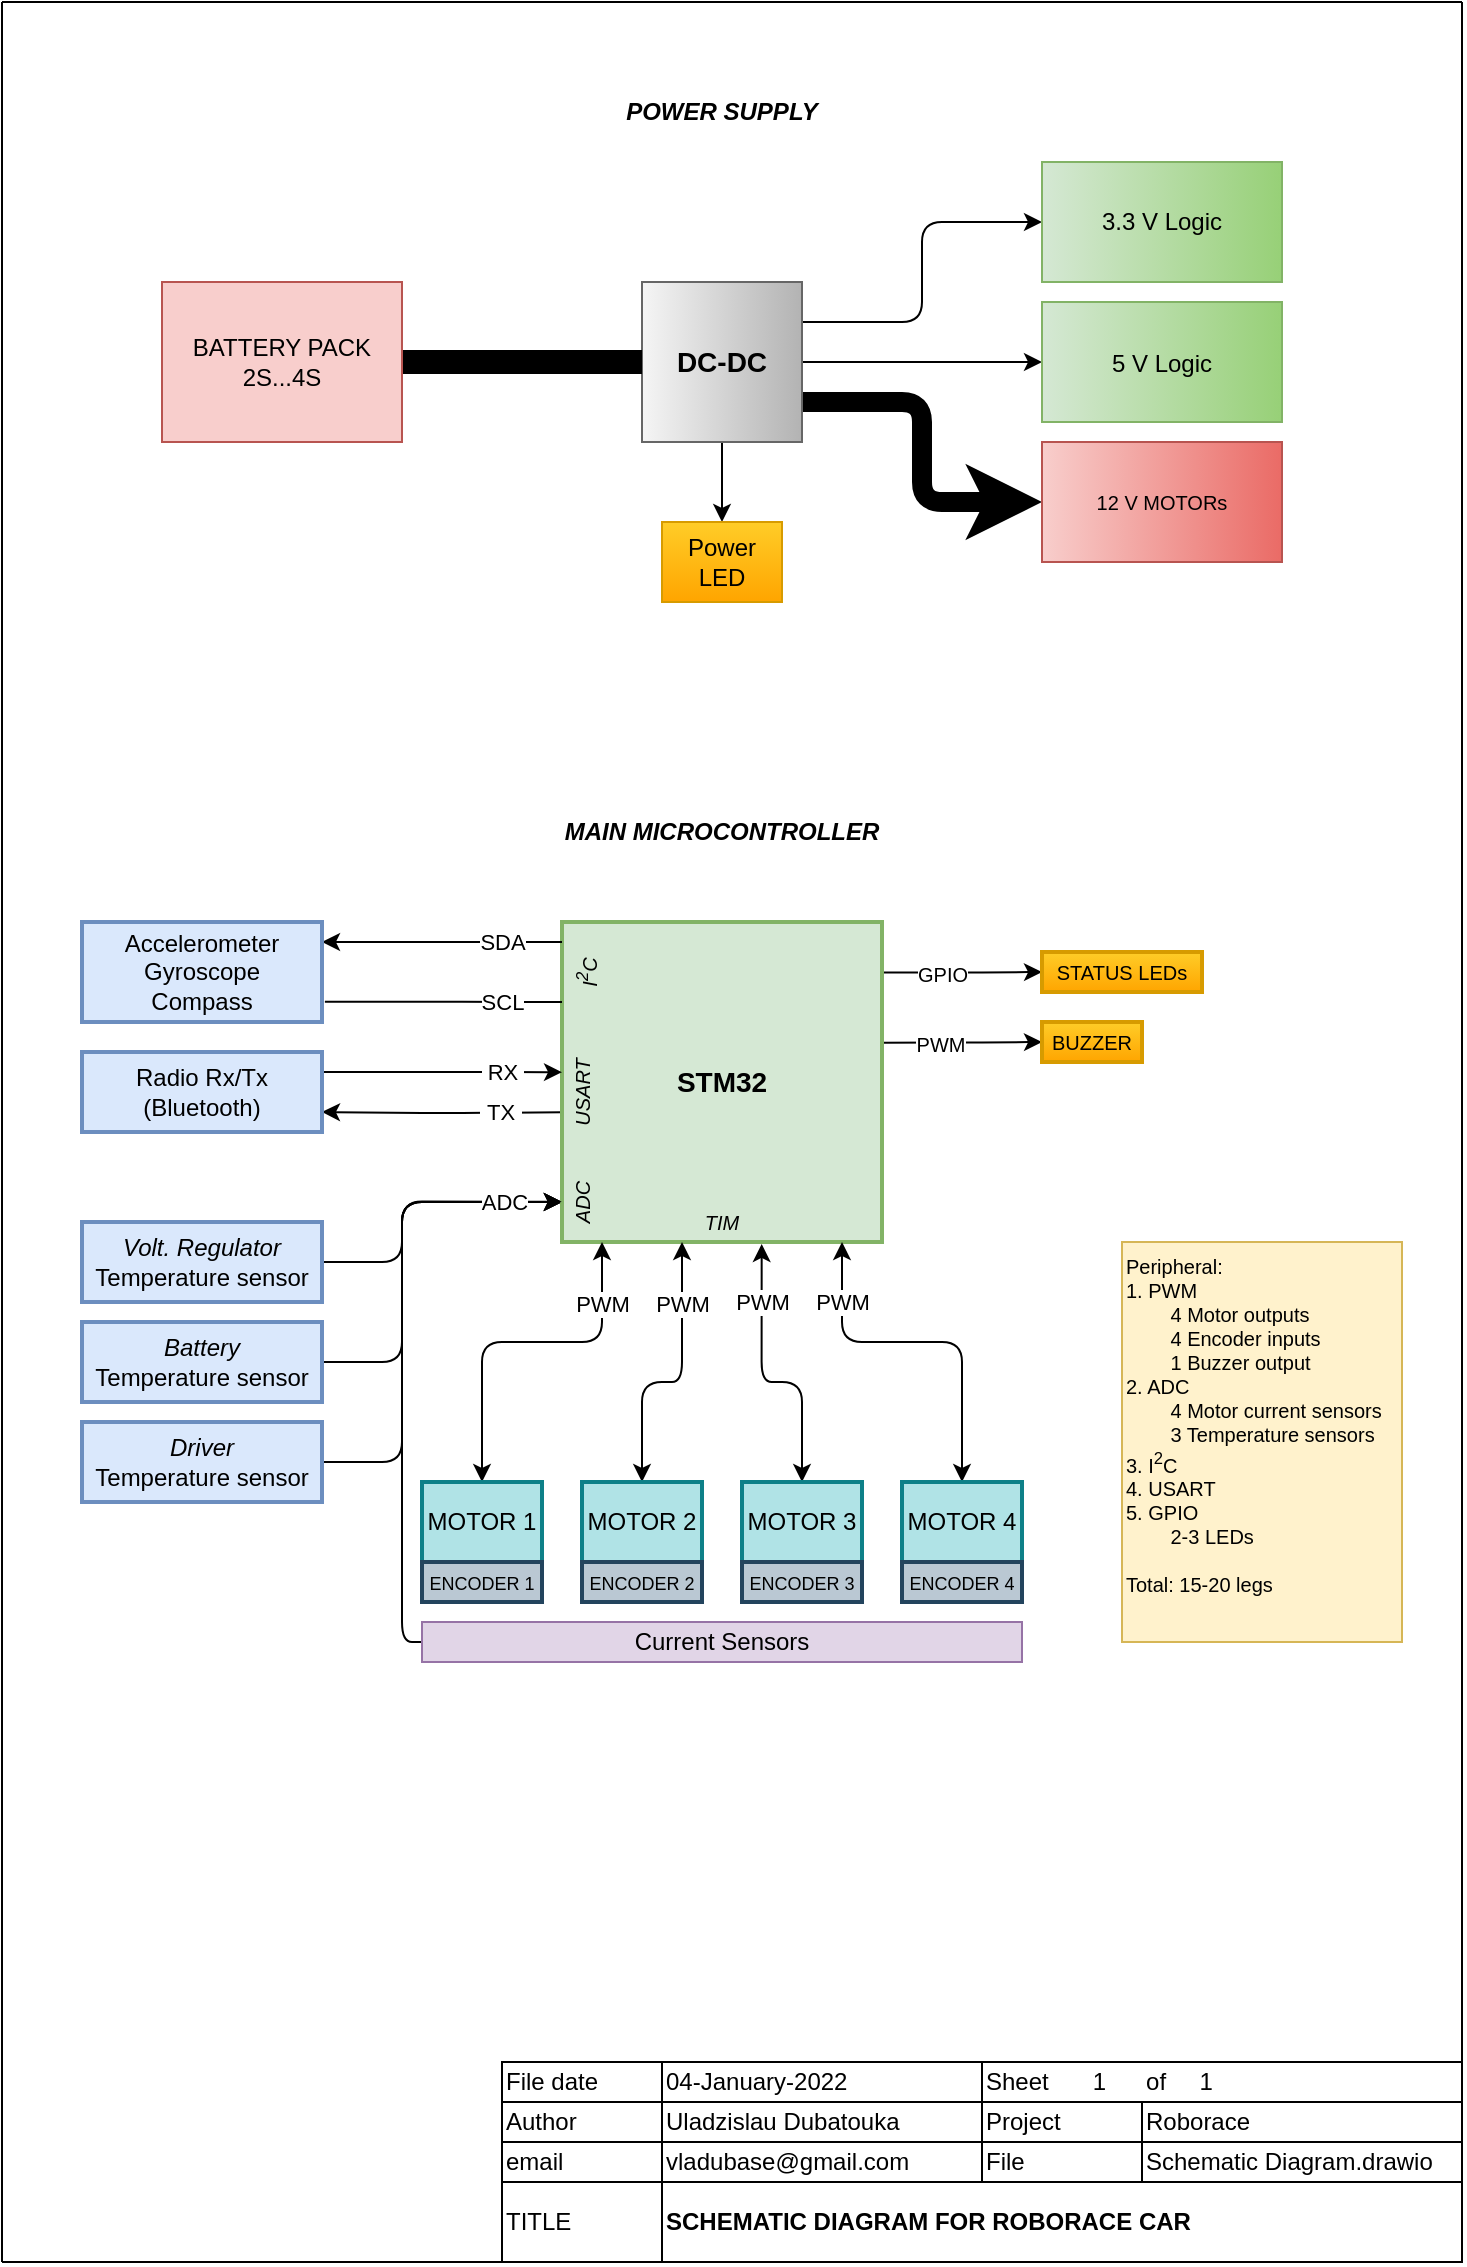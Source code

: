 <mxfile version="16.1.2" type="device"><diagram id="LEbQpBK_BzhCk1a9eABG" name="Schematic Drawing"><mxGraphModel dx="944" dy="583" grid="1" gridSize="10" guides="1" tooltips="1" connect="1" arrows="1" fold="1" page="1" pageScale="1" pageWidth="827" pageHeight="1169" background="none" math="0" shadow="0"><root><mxCell id="0"/><mxCell id="1" parent="0"/><mxCell id="eKdlytQEQ9LkMrlvxfEF-3" style="edgeStyle=orthogonalEdgeStyle;rounded=1;orthogonalLoop=1;jettySize=auto;html=1;entryX=0;entryY=0.5;entryDx=0;entryDy=0;" edge="1" parent="1" source="eKdlytQEQ9LkMrlvxfEF-1" target="-sROZRibO9OlrrewLX2v-52"><mxGeometry relative="1" as="geometry"><Array as="points"><mxPoint x="280" y="840"/><mxPoint x="280" y="620"/></Array></mxGeometry></mxCell><mxCell id="Ih8O1nFFS5MO4TN5T60S-7" style="edgeStyle=orthogonalEdgeStyle;rounded=1;orthogonalLoop=1;jettySize=auto;html=1;entryX=0;entryY=0.5;entryDx=0;entryDy=0;fontSize=14;exitX=1;exitY=0.5;exitDx=0;exitDy=0;" parent="1" source="Ih8O1nFFS5MO4TN5T60S-4" edge="1"><mxGeometry relative="1" as="geometry"><mxPoint x="240" y="680.007" as="sourcePoint"/><mxPoint x="360.0" y="620" as="targetPoint"/><Array as="points"><mxPoint x="280" y="650"/><mxPoint x="280" y="620"/></Array></mxGeometry></mxCell><mxCell id="hRBoX0cKJv2C7A1c1I82-6" style="edgeStyle=orthogonalEdgeStyle;rounded=1;orthogonalLoop=1;jettySize=auto;html=1;entryX=0;entryY=0.5;entryDx=0;entryDy=0;fontSize=14;exitX=1;exitY=0.5;exitDx=0;exitDy=0;" parent="1" source="hRBoX0cKJv2C7A1c1I82-3" target="-sROZRibO9OlrrewLX2v-52" edge="1"><mxGeometry relative="1" as="geometry"><Array as="points"><mxPoint x="280" y="700"/><mxPoint x="280" y="620"/></Array></mxGeometry></mxCell><mxCell id="-sROZRibO9OlrrewLX2v-26" style="edgeStyle=orthogonalEdgeStyle;orthogonalLoop=1;jettySize=auto;html=1;exitX=0.002;exitY=0.688;exitDx=0;exitDy=0;rounded=1;entryX=1;entryY=0.75;entryDx=0;entryDy=0;exitPerimeter=0;" parent="1" target="-sROZRibO9OlrrewLX2v-5" edge="1"><mxGeometry relative="1" as="geometry"><mxPoint x="360.32" y="575.08" as="sourcePoint"/><mxPoint x="520" y="325" as="targetPoint"/><Array as="points"/></mxGeometry></mxCell><mxCell id="-sROZRibO9OlrrewLX2v-28" value="&amp;nbsp;TX&amp;nbsp;" style="edgeLabel;html=1;align=center;verticalAlign=middle;resizable=0;points=[];" parent="-sROZRibO9OlrrewLX2v-26" vertex="1" connectable="0"><mxGeometry x="-0.762" y="-2" relative="1" as="geometry"><mxPoint x="-17" y="2" as="offset"/></mxGeometry></mxCell><mxCell id="-sROZRibO9OlrrewLX2v-41" style="edgeStyle=orthogonalEdgeStyle;orthogonalLoop=1;jettySize=auto;html=1;entryX=0;entryY=0.5;entryDx=0;entryDy=0;fontSize=10;startArrow=none;startFill=0;endArrow=classic;endFill=1;rounded=1;exitX=1;exitY=0.158;exitDx=0;exitDy=0;exitPerimeter=0;" parent="1" source="-sROZRibO9OlrrewLX2v-1" target="-sROZRibO9OlrrewLX2v-40" edge="1"><mxGeometry relative="1" as="geometry"><Array as="points"/></mxGeometry></mxCell><mxCell id="-sROZRibO9OlrrewLX2v-43" value="GPIO" style="edgeLabel;html=1;align=center;verticalAlign=middle;resizable=0;points=[];fontSize=10;" parent="-sROZRibO9OlrrewLX2v-41" vertex="1" connectable="0"><mxGeometry x="-0.633" relative="1" as="geometry"><mxPoint x="15" as="offset"/></mxGeometry></mxCell><mxCell id="-sROZRibO9OlrrewLX2v-47" style="edgeStyle=orthogonalEdgeStyle;rounded=1;orthogonalLoop=1;jettySize=auto;html=1;entryX=0;entryY=0.5;entryDx=0;entryDy=0;fontSize=10;startArrow=none;startFill=0;endArrow=classic;endFill=1;strokeColor=default;exitX=1;exitY=0.377;exitDx=0;exitDy=0;exitPerimeter=0;" parent="1" target="-sROZRibO9OlrrewLX2v-46" edge="1" source="-sROZRibO9OlrrewLX2v-1"><mxGeometry relative="1" as="geometry"><mxPoint x="520" y="610" as="sourcePoint"/><Array as="points"/></mxGeometry></mxCell><mxCell id="-sROZRibO9OlrrewLX2v-48" value="PWM" style="edgeLabel;html=1;align=center;verticalAlign=middle;resizable=0;points=[];fontSize=10;" parent="-sROZRibO9OlrrewLX2v-47" vertex="1" connectable="0"><mxGeometry x="-0.378" relative="1" as="geometry"><mxPoint x="4" as="offset"/></mxGeometry></mxCell><mxCell id="-sROZRibO9OlrrewLX2v-1" value="&lt;font style=&quot;font-size: 14px&quot;&gt;&lt;b&gt;STM32&lt;/b&gt;&lt;/font&gt;" style="whiteSpace=wrap;html=1;aspect=fixed;strokeWidth=2;fillColor=#d5e8d4;strokeColor=#82b366;shadow=0;sketch=0;" parent="1" vertex="1"><mxGeometry x="360" y="480" width="160" height="160" as="geometry"/></mxCell><mxCell id="-sROZRibO9OlrrewLX2v-3" style="edgeStyle=orthogonalEdgeStyle;orthogonalLoop=1;jettySize=auto;html=1;rounded=1;entryX=-0.001;entryY=0.874;entryDx=0;entryDy=0;entryPerimeter=0;exitX=1;exitY=0.5;exitDx=0;exitDy=0;" parent="1" source="-sROZRibO9OlrrewLX2v-2" target="-sROZRibO9OlrrewLX2v-1" edge="1"><mxGeometry relative="1" as="geometry"><mxPoint x="340" y="630" as="targetPoint"/><Array as="points"><mxPoint x="280" y="750"/><mxPoint x="280" y="620"/></Array></mxGeometry></mxCell><mxCell id="-sROZRibO9OlrrewLX2v-4" value="ADC" style="edgeLabel;html=1;align=center;verticalAlign=middle;resizable=0;points=[];" parent="-sROZRibO9OlrrewLX2v-3" vertex="1" connectable="0"><mxGeometry x="0.225" y="-1" relative="1" as="geometry"><mxPoint x="50" y="-17" as="offset"/></mxGeometry></mxCell><mxCell id="-sROZRibO9OlrrewLX2v-2" value="&lt;i&gt;Driver&lt;/i&gt;&lt;br&gt;Temperature sensor" style="rounded=0;whiteSpace=wrap;html=1;strokeWidth=2;fillColor=#dae8fc;strokeColor=#6c8ebf;" parent="1" vertex="1"><mxGeometry x="120" y="730" width="120" height="40" as="geometry"/></mxCell><mxCell id="-sROZRibO9OlrrewLX2v-25" style="edgeStyle=orthogonalEdgeStyle;orthogonalLoop=1;jettySize=auto;html=1;entryX=0;entryY=0.563;entryDx=0;entryDy=0;rounded=1;entryPerimeter=0;" parent="1" source="-sROZRibO9OlrrewLX2v-5" edge="1"><mxGeometry relative="1" as="geometry"><mxPoint x="360" y="555.08" as="targetPoint"/><Array as="points"><mxPoint x="290" y="555"/><mxPoint x="290" y="555"/></Array></mxGeometry></mxCell><mxCell id="-sROZRibO9OlrrewLX2v-27" value="&amp;nbsp;RX&amp;nbsp;" style="edgeLabel;html=1;align=center;verticalAlign=middle;resizable=0;points=[];" parent="-sROZRibO9OlrrewLX2v-25" vertex="1" connectable="0"><mxGeometry x="0.748" y="2" relative="1" as="geometry"><mxPoint x="-15" y="2" as="offset"/></mxGeometry></mxCell><mxCell id="-sROZRibO9OlrrewLX2v-5" value="Radio Rx/Tx (Bluetooth)" style="rounded=0;whiteSpace=wrap;html=1;strokeWidth=2;fillColor=#dae8fc;strokeColor=#6c8ebf;" parent="1" vertex="1"><mxGeometry x="120" y="545" width="120" height="40" as="geometry"/></mxCell><mxCell id="-sROZRibO9OlrrewLX2v-13" style="edgeStyle=orthogonalEdgeStyle;rounded=1;orthogonalLoop=1;jettySize=auto;html=1;entryX=0.125;entryY=1;entryDx=0;entryDy=0;entryPerimeter=0;endArrow=classic;endFill=1;startArrow=classic;startFill=1;" parent="1" source="-sROZRibO9OlrrewLX2v-7" edge="1"><mxGeometry relative="1" as="geometry"><mxPoint x="380" y="640" as="targetPoint"/><Array as="points"><mxPoint x="320" y="690"/><mxPoint x="380" y="690"/></Array></mxGeometry></mxCell><mxCell id="-sROZRibO9OlrrewLX2v-22" value="PWM" style="edgeLabel;html=1;align=center;verticalAlign=middle;resizable=0;points=[];" parent="-sROZRibO9OlrrewLX2v-13" vertex="1" connectable="0"><mxGeometry x="0.772" y="1" relative="1" as="geometry"><mxPoint x="1" y="10" as="offset"/></mxGeometry></mxCell><mxCell id="-sROZRibO9OlrrewLX2v-7" value="MOTOR&amp;nbsp;1" style="rounded=0;whiteSpace=wrap;html=1;strokeWidth=2;fillColor=#b0e3e6;strokeColor=#0e8088;" parent="1" vertex="1"><mxGeometry x="290" y="760" width="60" height="40" as="geometry"/></mxCell><mxCell id="-sROZRibO9OlrrewLX2v-11" style="edgeStyle=orthogonalEdgeStyle;rounded=1;orthogonalLoop=1;jettySize=auto;html=1;entryX=0.375;entryY=1;entryDx=0;entryDy=0;entryPerimeter=0;startArrow=classic;startFill=1;endArrow=classic;endFill=1;" parent="1" source="-sROZRibO9OlrrewLX2v-8" edge="1"><mxGeometry relative="1" as="geometry"><mxPoint x="420" y="640" as="targetPoint"/><Array as="points"><mxPoint x="400" y="710"/><mxPoint x="420" y="710"/></Array></mxGeometry></mxCell><mxCell id="-sROZRibO9OlrrewLX2v-21" value="PWM" style="edgeLabel;html=1;align=center;verticalAlign=middle;resizable=0;points=[];" parent="-sROZRibO9OlrrewLX2v-11" vertex="1" connectable="0"><mxGeometry x="0.694" relative="1" as="geometry"><mxPoint y="9" as="offset"/></mxGeometry></mxCell><mxCell id="-sROZRibO9OlrrewLX2v-8" value="MOTOR 2" style="rounded=0;whiteSpace=wrap;html=1;strokeWidth=2;fillColor=#b0e3e6;strokeColor=#0e8088;" parent="1" vertex="1"><mxGeometry x="370" y="760" width="60" height="40" as="geometry"/></mxCell><mxCell id="-sROZRibO9OlrrewLX2v-12" style="edgeStyle=orthogonalEdgeStyle;rounded=1;orthogonalLoop=1;jettySize=auto;html=1;entryX=0.624;entryY=1.006;entryDx=0;entryDy=0;entryPerimeter=0;endArrow=classic;endFill=1;startArrow=classic;startFill=1;" parent="1" source="-sROZRibO9OlrrewLX2v-9" edge="1"><mxGeometry relative="1" as="geometry"><mxPoint x="459.84" y="640.96" as="targetPoint"/><Array as="points"><mxPoint x="480" y="710"/><mxPoint x="460" y="710"/></Array></mxGeometry></mxCell><mxCell id="-sROZRibO9OlrrewLX2v-19" value="PWM" style="edgeLabel;html=1;align=center;verticalAlign=middle;resizable=0;points=[];" parent="-sROZRibO9OlrrewLX2v-12" vertex="1" connectable="0"><mxGeometry x="0.744" relative="1" as="geometry"><mxPoint y="11" as="offset"/></mxGeometry></mxCell><mxCell id="-sROZRibO9OlrrewLX2v-9" value="MOTOR 3" style="rounded=0;whiteSpace=wrap;html=1;strokeWidth=2;fillColor=#b0e3e6;strokeColor=#0e8088;" parent="1" vertex="1"><mxGeometry x="450" y="760" width="60" height="40" as="geometry"/></mxCell><mxCell id="-sROZRibO9OlrrewLX2v-14" style="edgeStyle=orthogonalEdgeStyle;rounded=1;orthogonalLoop=1;jettySize=auto;html=1;entryX=0.875;entryY=1;entryDx=0;entryDy=0;entryPerimeter=0;endArrow=classic;endFill=1;startArrow=classic;startFill=1;" parent="1" source="-sROZRibO9OlrrewLX2v-10" edge="1"><mxGeometry relative="1" as="geometry"><mxPoint x="500" y="640" as="targetPoint"/><Array as="points"><mxPoint x="560" y="690"/><mxPoint x="500" y="690"/></Array></mxGeometry></mxCell><mxCell id="-sROZRibO9OlrrewLX2v-18" value="PWM" style="edgeLabel;html=1;align=center;verticalAlign=middle;resizable=0;points=[];" parent="-sROZRibO9OlrrewLX2v-14" vertex="1" connectable="0"><mxGeometry x="0.778" relative="1" as="geometry"><mxPoint y="10" as="offset"/></mxGeometry></mxCell><mxCell id="-sROZRibO9OlrrewLX2v-10" value="MOTOR 4" style="rounded=0;whiteSpace=wrap;html=1;strokeWidth=2;fillColor=#b0e3e6;strokeColor=#0e8088;" parent="1" vertex="1"><mxGeometry x="530" y="760" width="60" height="40" as="geometry"/></mxCell><mxCell id="-sROZRibO9OlrrewLX2v-30" style="edgeStyle=orthogonalEdgeStyle;rounded=1;orthogonalLoop=1;jettySize=auto;html=1;endArrow=none;endFill=0;startArrow=classic;startFill=1;" parent="1" source="-sROZRibO9OlrrewLX2v-29" edge="1"><mxGeometry relative="1" as="geometry"><mxPoint x="360" y="490" as="targetPoint"/><Array as="points"><mxPoint x="340" y="490"/><mxPoint x="340" y="490"/></Array></mxGeometry></mxCell><mxCell id="-sROZRibO9OlrrewLX2v-32" value="SDA" style="edgeLabel;html=1;align=center;verticalAlign=middle;resizable=0;points=[];" parent="-sROZRibO9OlrrewLX2v-30" vertex="1" connectable="0"><mxGeometry x="0.716" relative="1" as="geometry"><mxPoint x="-13" as="offset"/></mxGeometry></mxCell><mxCell id="-sROZRibO9OlrrewLX2v-31" style="edgeStyle=orthogonalEdgeStyle;rounded=1;orthogonalLoop=1;jettySize=auto;html=1;exitX=1.012;exitY=0.797;exitDx=0;exitDy=0;startArrow=none;startFill=0;endArrow=none;endFill=0;strokeColor=default;exitPerimeter=0;entryX=0;entryY=0.25;entryDx=0;entryDy=0;" parent="1" source="-sROZRibO9OlrrewLX2v-29" target="-sROZRibO9OlrrewLX2v-1" edge="1"><mxGeometry relative="1" as="geometry"><mxPoint x="350" y="520" as="targetPoint"/><Array as="points"/></mxGeometry></mxCell><mxCell id="-sROZRibO9OlrrewLX2v-33" value="SCL" style="edgeLabel;html=1;align=center;verticalAlign=middle;resizable=0;points=[];" parent="-sROZRibO9OlrrewLX2v-31" vertex="1" connectable="0"><mxGeometry x="0.759" relative="1" as="geometry"><mxPoint x="-16" as="offset"/></mxGeometry></mxCell><mxCell id="-sROZRibO9OlrrewLX2v-29" value="Accelerometer&lt;br&gt;Gyroscope&lt;br&gt;Compass" style="rounded=0;whiteSpace=wrap;html=1;strokeWidth=2;fillColor=#dae8fc;strokeColor=#6c8ebf;" parent="1" vertex="1"><mxGeometry x="120" y="480" width="120" height="50" as="geometry"/></mxCell><mxCell id="-sROZRibO9OlrrewLX2v-34" value="&lt;span style=&quot;font-size: 9px&quot;&gt;ENCODER 1&lt;/span&gt;" style="rounded=0;whiteSpace=wrap;html=1;strokeWidth=2;fillColor=#bac8d3;strokeColor=#23445d;" parent="1" vertex="1"><mxGeometry x="290" y="800" width="60" height="20" as="geometry"/></mxCell><mxCell id="-sROZRibO9OlrrewLX2v-35" value="&lt;font style=&quot;font-size: 10px&quot;&gt;&lt;span style=&quot;font-size: 9px&quot;&gt;ENCODER 2&lt;/span&gt;&lt;br&gt;&lt;/font&gt;" style="rounded=0;whiteSpace=wrap;html=1;strokeWidth=2;fillColor=#bac8d3;strokeColor=#23445d;" parent="1" vertex="1"><mxGeometry x="370" y="800" width="60" height="20" as="geometry"/></mxCell><mxCell id="-sROZRibO9OlrrewLX2v-36" value="&lt;span style=&quot;font-size: 9px&quot;&gt;ENCODER 3&lt;/span&gt;" style="rounded=0;whiteSpace=wrap;html=1;strokeWidth=2;fillColor=#bac8d3;strokeColor=#23445d;" parent="1" vertex="1"><mxGeometry x="450" y="800" width="60" height="20" as="geometry"/></mxCell><mxCell id="-sROZRibO9OlrrewLX2v-37" value="&lt;font style=&quot;font-size: 9px&quot;&gt;ENCODER 4&lt;/font&gt;" style="rounded=0;whiteSpace=wrap;html=1;strokeWidth=2;fillColor=#bac8d3;strokeColor=#23445d;" parent="1" vertex="1"><mxGeometry x="530" y="800" width="60" height="20" as="geometry"/></mxCell><mxCell id="-sROZRibO9OlrrewLX2v-38" value="Peripheral:&lt;br&gt;1. PWM&lt;br&gt;&lt;span style=&quot;white-space: pre&quot;&gt;&#9;&lt;/span&gt;4 Motor outputs&lt;br&gt;&lt;span style=&quot;white-space: pre&quot;&gt;&#9;&lt;/span&gt;4 Encoder inputs&lt;br&gt;&lt;span style=&quot;white-space: pre&quot;&gt;&#9;&lt;/span&gt;1 Buzzer output&lt;br&gt;2. ADC&lt;br&gt;&lt;span style=&quot;white-space: pre&quot;&gt;&#9;&lt;/span&gt;4 Motor current sensors&lt;br&gt;&lt;span style=&quot;white-space: pre&quot;&gt;&#9;&lt;/span&gt;3 Temperature sensors&lt;br&gt;3. I&lt;sup&gt;2&lt;/sup&gt;C&lt;br&gt;4. USART&lt;br&gt;5. GPIO&lt;br&gt;&lt;span style=&quot;white-space: pre&quot;&gt;&#9;&lt;/span&gt;2-3 LEDs&lt;br&gt;&lt;br&gt;Total: 15-20 legs" style="text;html=1;strokeColor=#d6b656;fillColor=#fff2cc;align=left;verticalAlign=top;whiteSpace=wrap;rounded=0;fontSize=10;horizontal=1;labelBackgroundColor=none;sketch=0;" parent="1" vertex="1"><mxGeometry x="640" y="640" width="140" height="200" as="geometry"/></mxCell><mxCell id="-sROZRibO9OlrrewLX2v-40" value="STATUS LEDs" style="rounded=0;whiteSpace=wrap;html=1;fontSize=10;strokeWidth=2;horizontal=1;fillColor=#ffcd28;strokeColor=#d79b00;gradientColor=#ffa500;" parent="1" vertex="1"><mxGeometry x="600" y="495" width="80" height="20" as="geometry"/></mxCell><mxCell id="-sROZRibO9OlrrewLX2v-46" value="BUZZER" style="rounded=0;whiteSpace=wrap;html=1;fontSize=10;strokeWidth=2;horizontal=1;fillColor=#ffcd28;strokeColor=#d79b00;gradientColor=#ffa500;" parent="1" vertex="1"><mxGeometry x="600" y="530" width="50" height="20" as="geometry"/></mxCell><mxCell id="-sROZRibO9OlrrewLX2v-50" value="USART" style="text;html=1;strokeColor=none;fillColor=none;align=center;verticalAlign=middle;whiteSpace=wrap;rounded=0;labelBackgroundColor=none;labelBorderColor=none;fontSize=10;fontStyle=2;horizontal=0;" parent="1" vertex="1"><mxGeometry x="360" y="545" width="20" height="40" as="geometry"/></mxCell><mxCell id="-sROZRibO9OlrrewLX2v-51" value="I&lt;sup&gt;2&lt;/sup&gt;C" style="text;html=1;strokeColor=none;fillColor=none;align=center;verticalAlign=middle;whiteSpace=wrap;rounded=0;labelBackgroundColor=none;labelBorderColor=none;fontSize=10;horizontal=0;fontStyle=2" parent="1" vertex="1"><mxGeometry x="360" y="490" width="24" height="30" as="geometry"/></mxCell><mxCell id="-sROZRibO9OlrrewLX2v-52" value="ADC" style="text;html=1;strokeColor=none;fillColor=none;align=center;verticalAlign=middle;whiteSpace=wrap;rounded=0;labelBackgroundColor=none;labelBorderColor=none;fontSize=10;fontStyle=2;horizontal=0;" parent="1" vertex="1"><mxGeometry x="360" y="600" width="20" height="40" as="geometry"/></mxCell><mxCell id="-sROZRibO9OlrrewLX2v-49" value="TIM" style="text;html=1;strokeColor=none;fillColor=none;align=center;verticalAlign=middle;whiteSpace=wrap;rounded=0;labelBackgroundColor=none;labelBorderColor=none;fontSize=10;fontStyle=2" parent="1" vertex="1"><mxGeometry x="395" y="620" width="90" height="20" as="geometry"/></mxCell><mxCell id="hRBoX0cKJv2C7A1c1I82-1" value="MAIN MICROCONTROLLER" style="text;html=1;strokeColor=none;fillColor=none;align=center;verticalAlign=middle;whiteSpace=wrap;rounded=0;fontStyle=3" parent="1" vertex="1"><mxGeometry x="360" y="420" width="160" height="30" as="geometry"/></mxCell><mxCell id="hRBoX0cKJv2C7A1c1I82-3" value="&lt;i&gt;Battery&lt;/i&gt;&lt;br&gt;Temperature sensor" style="rounded=0;whiteSpace=wrap;html=1;strokeWidth=2;fillColor=#dae8fc;strokeColor=#6c8ebf;" parent="1" vertex="1"><mxGeometry x="120" y="680" width="120" height="40" as="geometry"/></mxCell><mxCell id="hRBoX0cKJv2C7A1c1I82-8" value="POWER SUPPLY" style="text;html=1;strokeColor=none;fillColor=none;align=center;verticalAlign=middle;whiteSpace=wrap;rounded=0;fontStyle=3" parent="1" vertex="1"><mxGeometry x="360" y="60" width="160" height="30" as="geometry"/></mxCell><mxCell id="hRBoX0cKJv2C7A1c1I82-9" value="BATTERY PACK&lt;br style=&quot;font-size: 10px;&quot;&gt;2S...4S" style="rounded=0;whiteSpace=wrap;html=1;fontSize=10;fillColor=#f8cecc;strokeColor=#b85450;" parent="1" vertex="1"><mxGeometry x="160" y="160" width="120" height="80" as="geometry"/></mxCell><mxCell id="hRBoX0cKJv2C7A1c1I82-19" style="edgeStyle=orthogonalEdgeStyle;rounded=1;orthogonalLoop=1;jettySize=auto;html=1;entryX=0;entryY=0.5;entryDx=0;entryDy=0;fontSize=14;strokeColor=#000000;strokeWidth=1;" parent="1" source="hRBoX0cKJv2C7A1c1I82-10" target="hRBoX0cKJv2C7A1c1I82-18" edge="1"><mxGeometry relative="1" as="geometry"><Array as="points"><mxPoint x="540" y="180"/><mxPoint x="540" y="130"/></Array></mxGeometry></mxCell><mxCell id="hRBoX0cKJv2C7A1c1I82-23" style="edgeStyle=orthogonalEdgeStyle;rounded=1;orthogonalLoop=1;jettySize=auto;html=1;entryX=0;entryY=0.5;entryDx=0;entryDy=0;fontSize=14;strokeColor=#000000;strokeWidth=10;" parent="1" source="hRBoX0cKJv2C7A1c1I82-10" target="hRBoX0cKJv2C7A1c1I82-20" edge="1"><mxGeometry relative="1" as="geometry"><Array as="points"><mxPoint x="540" y="220"/><mxPoint x="540" y="270"/></Array></mxGeometry></mxCell><mxCell id="hRBoX0cKJv2C7A1c1I82-27" value="" style="edgeStyle=orthogonalEdgeStyle;rounded=1;orthogonalLoop=1;jettySize=auto;html=1;fontSize=14;strokeColor=#000000;strokeWidth=1;" parent="1" source="hRBoX0cKJv2C7A1c1I82-10" target="hRBoX0cKJv2C7A1c1I82-26" edge="1"><mxGeometry relative="1" as="geometry"/></mxCell><mxCell id="Ih8O1nFFS5MO4TN5T60S-9" value="" style="edgeStyle=orthogonalEdgeStyle;rounded=1;orthogonalLoop=1;jettySize=auto;html=1;fontSize=1;strokeColor=#000000;strokeWidth=1;" parent="1" source="hRBoX0cKJv2C7A1c1I82-10" target="Ih8O1nFFS5MO4TN5T60S-8" edge="1"><mxGeometry relative="1" as="geometry"/></mxCell><mxCell id="hRBoX0cKJv2C7A1c1I82-10" value="DC-DC" style="rounded=0;whiteSpace=wrap;html=1;fontSize=14;fillColor=#f5f5f5;gradientColor=#b3b3b3;strokeColor=#666666;gradientDirection=east;fontStyle=1" parent="1" vertex="1"><mxGeometry x="400" y="160" width="80" height="80" as="geometry"/></mxCell><mxCell id="hRBoX0cKJv2C7A1c1I82-12" value="" style="endArrow=none;html=1;rounded=1;fontSize=14;strokeWidth=12;strokeColor=#000000;exitX=1;exitY=0.5;exitDx=0;exitDy=0;entryX=0;entryY=0.5;entryDx=0;entryDy=0;" parent="1" source="hRBoX0cKJv2C7A1c1I82-9" target="hRBoX0cKJv2C7A1c1I82-10" edge="1"><mxGeometry width="50" height="50" relative="1" as="geometry"><mxPoint x="290" y="210" as="sourcePoint"/><mxPoint x="390" y="210" as="targetPoint"/></mxGeometry></mxCell><mxCell id="hRBoX0cKJv2C7A1c1I82-18" value="3.3 V Logic" style="rounded=0;whiteSpace=wrap;html=1;fontSize=12;fillColor=#d5e8d4;strokeColor=#82b366;gradientColor=#97d077;gradientDirection=east;" parent="1" vertex="1"><mxGeometry x="600" y="100" width="120" height="60" as="geometry"/></mxCell><mxCell id="hRBoX0cKJv2C7A1c1I82-20" value="12 V MOTORs" style="rounded=0;whiteSpace=wrap;html=1;fontSize=10;fillColor=#f8cecc;strokeColor=#b85450;gradientColor=#ea6b66;gradientDirection=east;" parent="1" vertex="1"><mxGeometry x="600" y="240" width="120" height="60" as="geometry"/></mxCell><mxCell id="hRBoX0cKJv2C7A1c1I82-26" value="Power LED" style="whiteSpace=wrap;html=1;fontSize=10;rounded=0;fillColor=#ffcd28;gradientColor=#ffa500;strokeColor=#d79b00;" parent="1" vertex="1"><mxGeometry x="410" y="280" width="60" height="40" as="geometry"/></mxCell><mxCell id="Ih8O1nFFS5MO4TN5T60S-1" value="BATTERY PACK&lt;br style=&quot;font-size: 12px;&quot;&gt;2S...4S" style="rounded=0;whiteSpace=wrap;html=1;fontSize=12;fillColor=#f8cecc;strokeColor=#b85450;" parent="1" vertex="1"><mxGeometry x="160" y="160" width="120" height="80" as="geometry"/></mxCell><mxCell id="Ih8O1nFFS5MO4TN5T60S-2" value="Power LED" style="whiteSpace=wrap;html=1;fontSize=12;rounded=0;fillColor=#ffcd28;gradientColor=#ffa500;strokeColor=#d79b00;" parent="1" vertex="1"><mxGeometry x="410" y="280" width="60" height="40" as="geometry"/></mxCell><mxCell id="Ih8O1nFFS5MO4TN5T60S-4" value="&lt;i&gt;Volt. Regulator&lt;br&gt;&lt;/i&gt;Temperature sensor" style="rounded=0;whiteSpace=wrap;html=1;strokeWidth=2;fillColor=#dae8fc;strokeColor=#6c8ebf;" parent="1" vertex="1"><mxGeometry x="120" y="630" width="120" height="40" as="geometry"/></mxCell><mxCell id="Ih8O1nFFS5MO4TN5T60S-8" value="&lt;span style=&quot;font-size: 12px ; font-weight: 400&quot;&gt;5 V Logic&lt;/span&gt;" style="whiteSpace=wrap;html=1;fontSize=14;fillColor=#d5e8d4;strokeColor=#82b366;rounded=0;gradientColor=#97d077;gradientDirection=east;fontStyle=1;" parent="1" vertex="1"><mxGeometry x="600" y="170" width="120" height="60" as="geometry"/></mxCell><mxCell id="jrb7MsWTzvQtCrwH46ci-3" value="vladubase@gmail.com" style="rounded=0;html=1;align=left;whiteSpace=wrap;glass=0;" parent="1" vertex="1"><mxGeometry x="410" y="1090" width="160" height="20" as="geometry"/></mxCell><mxCell id="jrb7MsWTzvQtCrwH46ci-9" value="TITLE" style="rounded=0;html=1;align=left;whiteSpace=wrap;glass=0;" parent="1" vertex="1"><mxGeometry x="330" y="1110" width="80" height="40" as="geometry"/></mxCell><mxCell id="jrb7MsWTzvQtCrwH46ci-10" value="SCHEMATIC DIAGRAM FOR ROBORACE CAR" style="rounded=0;html=1;align=left;fontStyle=1;whiteSpace=wrap;glass=0;" parent="1" vertex="1"><mxGeometry x="410" y="1110" width="400" height="40" as="geometry"/></mxCell><mxCell id="jrb7MsWTzvQtCrwH46ci-11" value="Author" style="rounded=0;html=1;align=left;whiteSpace=wrap;glass=0;" parent="1" vertex="1"><mxGeometry x="330" y="1070" width="80" height="20" as="geometry"/></mxCell><mxCell id="jrb7MsWTzvQtCrwH46ci-12" value="email" style="rounded=0;html=1;align=left;whiteSpace=wrap;glass=0;" parent="1" vertex="1"><mxGeometry x="330" y="1090" width="80" height="20" as="geometry"/></mxCell><mxCell id="jrb7MsWTzvQtCrwH46ci-13" value="Uladzislau Dubatouka" style="rounded=0;html=1;align=left;whiteSpace=wrap;glass=0;" parent="1" vertex="1"><mxGeometry x="410" y="1070" width="160" height="20" as="geometry"/></mxCell><mxCell id="jrb7MsWTzvQtCrwH46ci-14" value="Project" style="rounded=0;html=1;align=left;whiteSpace=wrap;glass=0;" parent="1" vertex="1"><mxGeometry x="570" y="1070" width="80" height="20" as="geometry"/></mxCell><mxCell id="jrb7MsWTzvQtCrwH46ci-15" value="Roborace" style="rounded=0;html=1;align=left;whiteSpace=wrap;glass=0;" parent="1" vertex="1"><mxGeometry x="650" y="1070" width="160" height="20" as="geometry"/></mxCell><mxCell id="jrb7MsWTzvQtCrwH46ci-16" value="File" style="rounded=0;html=1;align=left;whiteSpace=wrap;glass=0;" parent="1" vertex="1"><mxGeometry x="570" y="1090" width="80" height="20" as="geometry"/></mxCell><mxCell id="jrb7MsWTzvQtCrwH46ci-17" value="Schematic Diagram.drawio" style="rounded=0;html=1;align=left;whiteSpace=wrap;glass=0;" parent="1" vertex="1"><mxGeometry x="650" y="1090" width="160" height="20" as="geometry"/></mxCell><mxCell id="jrb7MsWTzvQtCrwH46ci-19" value="File date" style="rounded=0;html=1;align=left;whiteSpace=wrap;glass=0;" parent="1" vertex="1"><mxGeometry x="330" y="1050" width="80" height="20" as="geometry"/></mxCell><mxCell id="jrb7MsWTzvQtCrwH46ci-20" value="04-January-2022" style="rounded=0;html=1;align=left;whiteSpace=wrap;glass=0;" parent="1" vertex="1"><mxGeometry x="410" y="1050" width="160" height="20" as="geometry"/></mxCell><mxCell id="jrb7MsWTzvQtCrwH46ci-21" value="Sheet&lt;span style=&quot;white-space: pre&quot;&gt;&#9;&lt;/span&gt;1&lt;span style=&quot;white-space: pre&quot;&gt;&#9;&lt;/span&gt;of&lt;span style=&quot;white-space: pre&quot;&gt;&#9;&lt;/span&gt;1" style="rounded=0;html=1;align=left;whiteSpace=wrap;glass=0;" parent="1" vertex="1"><mxGeometry x="570" y="1050" width="240" height="20" as="geometry"/></mxCell><mxCell id="jrb7MsWTzvQtCrwH46ci-27" value="" style="endArrow=none;html=1;rounded=0;" parent="1" edge="1"><mxGeometry width="50" height="50" relative="1" as="geometry"><mxPoint x="80" y="1150" as="sourcePoint"/><mxPoint x="80" y="20" as="targetPoint"/></mxGeometry></mxCell><mxCell id="jrb7MsWTzvQtCrwH46ci-28" value="" style="endArrow=none;html=1;rounded=0;" parent="1" edge="1"><mxGeometry width="50" height="50" relative="1" as="geometry"><mxPoint x="80" y="20" as="sourcePoint"/><mxPoint x="810" y="20" as="targetPoint"/></mxGeometry></mxCell><mxCell id="jrb7MsWTzvQtCrwH46ci-29" value="" style="endArrow=none;html=1;rounded=0;" parent="1" edge="1"><mxGeometry width="50" height="50" relative="1" as="geometry"><mxPoint x="810" y="20" as="sourcePoint"/><mxPoint x="810" y="1150" as="targetPoint"/></mxGeometry></mxCell><mxCell id="jrb7MsWTzvQtCrwH46ci-30" value="" style="endArrow=none;html=1;rounded=0;" parent="1" edge="1"><mxGeometry width="50" height="50" relative="1" as="geometry"><mxPoint x="80" y="1150" as="sourcePoint"/><mxPoint x="810" y="1150" as="targetPoint"/></mxGeometry></mxCell><mxCell id="eKdlytQEQ9LkMrlvxfEF-1" value="Current Sensors" style="rounded=0;whiteSpace=wrap;html=1;fillColor=#e1d5e7;strokeColor=#9673a6;" vertex="1" parent="1"><mxGeometry x="290" y="830" width="300" height="20" as="geometry"/></mxCell></root></mxGraphModel></diagram></mxfile>